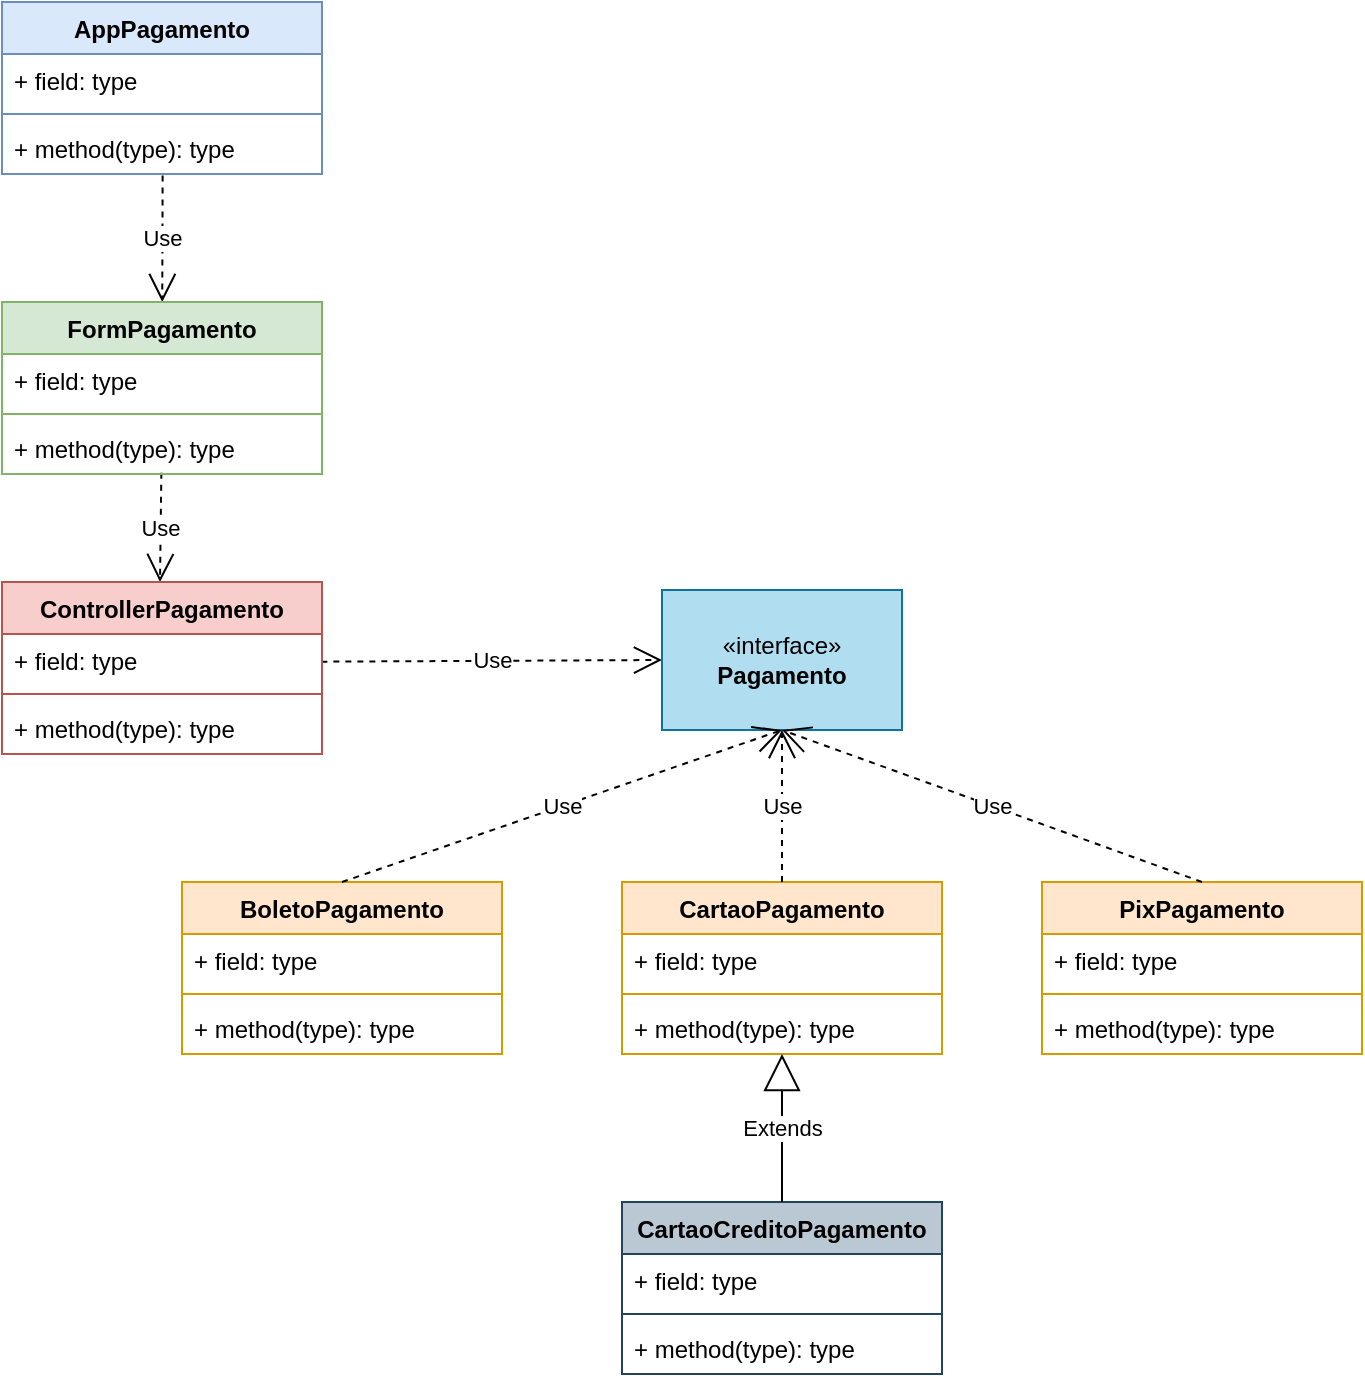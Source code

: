 <mxfile>
    <diagram id="OJmeF8wDbdncfGrIaYeQ" name="Page-1">
        <mxGraphModel dx="896" dy="343" grid="1" gridSize="10" guides="1" tooltips="1" connect="1" arrows="1" fold="1" page="1" pageScale="1" pageWidth="850" pageHeight="1100" math="0" shadow="0">
            <root>
                <mxCell id="0"/>
                <mxCell id="1" parent="0"/>
                <mxCell id="31" value="Use" style="endArrow=open;endSize=12;dashed=1;html=1;exitX=0.502;exitY=1.028;exitDx=0;exitDy=0;exitPerimeter=0;" parent="1" source="46" edge="1">
                    <mxGeometry width="160" relative="1" as="geometry">
                        <mxPoint x="180" y="161" as="sourcePoint"/>
                        <mxPoint x="180.123" y="220" as="targetPoint"/>
                    </mxGeometry>
                </mxCell>
                <mxCell id="34" value="Use" style="endArrow=open;endSize=12;dashed=1;html=1;exitX=0.498;exitY=0.977;exitDx=0;exitDy=0;exitPerimeter=0;" parent="1" source="51" edge="1">
                    <mxGeometry width="160" relative="1" as="geometry">
                        <mxPoint x="179" y="301" as="sourcePoint"/>
                        <mxPoint x="179" y="360" as="targetPoint"/>
                    </mxGeometry>
                </mxCell>
                <mxCell id="35" value="Use" style="endArrow=open;endSize=12;dashed=1;html=1;entryX=0;entryY=0.5;entryDx=0;entryDy=0;exitX=0.998;exitY=0.532;exitDx=0;exitDy=0;exitPerimeter=0;" parent="1" source="53" target="76" edge="1">
                    <mxGeometry width="160" relative="1" as="geometry">
                        <mxPoint x="250" y="400" as="sourcePoint"/>
                        <mxPoint x="424.86" y="400.075" as="targetPoint"/>
                    </mxGeometry>
                </mxCell>
                <mxCell id="43" value="&lt;span style=&quot;color: rgb(0, 0, 0);&quot;&gt;AppPagamento&lt;/span&gt;" style="swimlane;fontStyle=1;align=center;verticalAlign=top;childLayout=stackLayout;horizontal=1;startSize=26;horizontalStack=0;resizeParent=1;resizeParentMax=0;resizeLast=0;collapsible=1;marginBottom=0;whiteSpace=wrap;html=1;fillColor=#dae8fc;strokeColor=#6c8ebf;" parent="1" vertex="1">
                    <mxGeometry x="100" y="70" width="160" height="86" as="geometry"/>
                </mxCell>
                <mxCell id="44" value="+ field: type" style="text;strokeColor=none;fillColor=none;align=left;verticalAlign=top;spacingLeft=4;spacingRight=4;overflow=hidden;rotatable=0;points=[[0,0.5],[1,0.5]];portConstraint=eastwest;whiteSpace=wrap;html=1;" parent="43" vertex="1">
                    <mxGeometry y="26" width="160" height="26" as="geometry"/>
                </mxCell>
                <mxCell id="45" value="" style="line;strokeWidth=1;fillColor=none;align=left;verticalAlign=middle;spacingTop=-1;spacingLeft=3;spacingRight=3;rotatable=0;labelPosition=right;points=[];portConstraint=eastwest;strokeColor=inherit;" parent="43" vertex="1">
                    <mxGeometry y="52" width="160" height="8" as="geometry"/>
                </mxCell>
                <mxCell id="46" value="+ method(type): type" style="text;strokeColor=none;fillColor=none;align=left;verticalAlign=top;spacingLeft=4;spacingRight=4;overflow=hidden;rotatable=0;points=[[0,0.5],[1,0.5]];portConstraint=eastwest;whiteSpace=wrap;html=1;" parent="43" vertex="1">
                    <mxGeometry y="60" width="160" height="26" as="geometry"/>
                </mxCell>
                <mxCell id="48" value="&lt;span style=&quot;color: rgb(0, 0, 0);&quot;&gt;FormPagamento&lt;/span&gt;" style="swimlane;fontStyle=1;align=center;verticalAlign=top;childLayout=stackLayout;horizontal=1;startSize=26;horizontalStack=0;resizeParent=1;resizeParentMax=0;resizeLast=0;collapsible=1;marginBottom=0;whiteSpace=wrap;html=1;fillColor=#d5e8d4;strokeColor=#82b366;" parent="1" vertex="1">
                    <mxGeometry x="100" y="220" width="160" height="86" as="geometry"/>
                </mxCell>
                <mxCell id="49" value="+ field: type" style="text;strokeColor=none;fillColor=none;align=left;verticalAlign=top;spacingLeft=4;spacingRight=4;overflow=hidden;rotatable=0;points=[[0,0.5],[1,0.5]];portConstraint=eastwest;whiteSpace=wrap;html=1;" parent="48" vertex="1">
                    <mxGeometry y="26" width="160" height="26" as="geometry"/>
                </mxCell>
                <mxCell id="50" value="" style="line;strokeWidth=1;fillColor=none;align=left;verticalAlign=middle;spacingTop=-1;spacingLeft=3;spacingRight=3;rotatable=0;labelPosition=right;points=[];portConstraint=eastwest;strokeColor=inherit;" parent="48" vertex="1">
                    <mxGeometry y="52" width="160" height="8" as="geometry"/>
                </mxCell>
                <mxCell id="51" value="+ method(type): type" style="text;strokeColor=none;fillColor=none;align=left;verticalAlign=top;spacingLeft=4;spacingRight=4;overflow=hidden;rotatable=0;points=[[0,0.5],[1,0.5]];portConstraint=eastwest;whiteSpace=wrap;html=1;" parent="48" vertex="1">
                    <mxGeometry y="60" width="160" height="26" as="geometry"/>
                </mxCell>
                <mxCell id="52" value="&lt;span style=&quot;color: rgb(0, 0, 0);&quot;&gt;ControllerPagamento&lt;/span&gt;" style="swimlane;fontStyle=1;align=center;verticalAlign=top;childLayout=stackLayout;horizontal=1;startSize=26;horizontalStack=0;resizeParent=1;resizeParentMax=0;resizeLast=0;collapsible=1;marginBottom=0;whiteSpace=wrap;html=1;fillColor=#f8cecc;strokeColor=#b85450;" parent="1" vertex="1">
                    <mxGeometry x="100" y="360" width="160" height="86" as="geometry"/>
                </mxCell>
                <mxCell id="53" value="+ field: type" style="text;strokeColor=none;fillColor=none;align=left;verticalAlign=top;spacingLeft=4;spacingRight=4;overflow=hidden;rotatable=0;points=[[0,0.5],[1,0.5]];portConstraint=eastwest;whiteSpace=wrap;html=1;" parent="52" vertex="1">
                    <mxGeometry y="26" width="160" height="26" as="geometry"/>
                </mxCell>
                <mxCell id="54" value="" style="line;strokeWidth=1;fillColor=none;align=left;verticalAlign=middle;spacingTop=-1;spacingLeft=3;spacingRight=3;rotatable=0;labelPosition=right;points=[];portConstraint=eastwest;strokeColor=inherit;" parent="52" vertex="1">
                    <mxGeometry y="52" width="160" height="8" as="geometry"/>
                </mxCell>
                <mxCell id="55" value="+ method(type): type" style="text;strokeColor=none;fillColor=none;align=left;verticalAlign=top;spacingLeft=4;spacingRight=4;overflow=hidden;rotatable=0;points=[[0,0.5],[1,0.5]];portConstraint=eastwest;whiteSpace=wrap;html=1;" parent="52" vertex="1">
                    <mxGeometry y="60" width="160" height="26" as="geometry"/>
                </mxCell>
                <mxCell id="60" value="&lt;span style=&quot;color: rgb(0, 0, 0);&quot;&gt;BoletoPagamento&lt;/span&gt;" style="swimlane;fontStyle=1;align=center;verticalAlign=top;childLayout=stackLayout;horizontal=1;startSize=26;horizontalStack=0;resizeParent=1;resizeParentMax=0;resizeLast=0;collapsible=1;marginBottom=0;whiteSpace=wrap;html=1;fillColor=#ffe6cc;strokeColor=#d79b00;" parent="1" vertex="1">
                    <mxGeometry x="190" y="510" width="160" height="86" as="geometry"/>
                </mxCell>
                <mxCell id="61" value="+ field: type" style="text;strokeColor=none;fillColor=none;align=left;verticalAlign=top;spacingLeft=4;spacingRight=4;overflow=hidden;rotatable=0;points=[[0,0.5],[1,0.5]];portConstraint=eastwest;whiteSpace=wrap;html=1;" parent="60" vertex="1">
                    <mxGeometry y="26" width="160" height="26" as="geometry"/>
                </mxCell>
                <mxCell id="62" value="" style="line;strokeWidth=1;fillColor=none;align=left;verticalAlign=middle;spacingTop=-1;spacingLeft=3;spacingRight=3;rotatable=0;labelPosition=right;points=[];portConstraint=eastwest;strokeColor=inherit;" parent="60" vertex="1">
                    <mxGeometry y="52" width="160" height="8" as="geometry"/>
                </mxCell>
                <mxCell id="63" value="+ method(type): type" style="text;strokeColor=none;fillColor=none;align=left;verticalAlign=top;spacingLeft=4;spacingRight=4;overflow=hidden;rotatable=0;points=[[0,0.5],[1,0.5]];portConstraint=eastwest;whiteSpace=wrap;html=1;" parent="60" vertex="1">
                    <mxGeometry y="60" width="160" height="26" as="geometry"/>
                </mxCell>
                <mxCell id="68" value="&lt;span style=&quot;color: rgb(0, 0, 0);&quot;&gt;CartaoPagamento&lt;/span&gt;" style="swimlane;fontStyle=1;align=center;verticalAlign=top;childLayout=stackLayout;horizontal=1;startSize=26;horizontalStack=0;resizeParent=1;resizeParentMax=0;resizeLast=0;collapsible=1;marginBottom=0;whiteSpace=wrap;html=1;fillColor=#ffe6cc;strokeColor=#d79b00;" parent="1" vertex="1">
                    <mxGeometry x="410" y="510" width="160" height="86" as="geometry"/>
                </mxCell>
                <mxCell id="69" value="+ field: type" style="text;strokeColor=none;fillColor=none;align=left;verticalAlign=top;spacingLeft=4;spacingRight=4;overflow=hidden;rotatable=0;points=[[0,0.5],[1,0.5]];portConstraint=eastwest;whiteSpace=wrap;html=1;" parent="68" vertex="1">
                    <mxGeometry y="26" width="160" height="26" as="geometry"/>
                </mxCell>
                <mxCell id="70" value="" style="line;strokeWidth=1;fillColor=none;align=left;verticalAlign=middle;spacingTop=-1;spacingLeft=3;spacingRight=3;rotatable=0;labelPosition=right;points=[];portConstraint=eastwest;strokeColor=inherit;" parent="68" vertex="1">
                    <mxGeometry y="52" width="160" height="8" as="geometry"/>
                </mxCell>
                <mxCell id="71" value="+ method(type): type" style="text;strokeColor=none;fillColor=none;align=left;verticalAlign=top;spacingLeft=4;spacingRight=4;overflow=hidden;rotatable=0;points=[[0,0.5],[1,0.5]];portConstraint=eastwest;whiteSpace=wrap;html=1;" parent="68" vertex="1">
                    <mxGeometry y="60" width="160" height="26" as="geometry"/>
                </mxCell>
                <mxCell id="72" value="&lt;span style=&quot;color: rgb(0, 0, 0);&quot;&gt;PixPagamento&lt;/span&gt;" style="swimlane;fontStyle=1;align=center;verticalAlign=top;childLayout=stackLayout;horizontal=1;startSize=26;horizontalStack=0;resizeParent=1;resizeParentMax=0;resizeLast=0;collapsible=1;marginBottom=0;whiteSpace=wrap;html=1;fillColor=#ffe6cc;strokeColor=#d79b00;" parent="1" vertex="1">
                    <mxGeometry x="620" y="510" width="160" height="86" as="geometry"/>
                </mxCell>
                <mxCell id="73" value="+ field: type" style="text;strokeColor=none;fillColor=none;align=left;verticalAlign=top;spacingLeft=4;spacingRight=4;overflow=hidden;rotatable=0;points=[[0,0.5],[1,0.5]];portConstraint=eastwest;whiteSpace=wrap;html=1;" parent="72" vertex="1">
                    <mxGeometry y="26" width="160" height="26" as="geometry"/>
                </mxCell>
                <mxCell id="74" value="" style="line;strokeWidth=1;fillColor=none;align=left;verticalAlign=middle;spacingTop=-1;spacingLeft=3;spacingRight=3;rotatable=0;labelPosition=right;points=[];portConstraint=eastwest;strokeColor=inherit;" parent="72" vertex="1">
                    <mxGeometry y="52" width="160" height="8" as="geometry"/>
                </mxCell>
                <mxCell id="75" value="+ method(type): type" style="text;strokeColor=none;fillColor=none;align=left;verticalAlign=top;spacingLeft=4;spacingRight=4;overflow=hidden;rotatable=0;points=[[0,0.5],[1,0.5]];portConstraint=eastwest;whiteSpace=wrap;html=1;" parent="72" vertex="1">
                    <mxGeometry y="60" width="160" height="26" as="geometry"/>
                </mxCell>
                <mxCell id="76" value="«interface»&lt;br&gt;&lt;b&gt;Pagamento&lt;/b&gt;" style="html=1;whiteSpace=wrap;fillColor=#b1ddf0;strokeColor=#10739e;" parent="1" vertex="1">
                    <mxGeometry x="430" y="364" width="120" height="70" as="geometry"/>
                </mxCell>
                <mxCell id="77" value="Use" style="endArrow=open;endSize=12;dashed=1;html=1;exitX=0.5;exitY=0;exitDx=0;exitDy=0;entryX=0.5;entryY=1;entryDx=0;entryDy=0;" parent="1" source="60" target="76" edge="1">
                    <mxGeometry width="160" relative="1" as="geometry">
                        <mxPoint x="440" y="430" as="sourcePoint"/>
                        <mxPoint x="600" y="430" as="targetPoint"/>
                    </mxGeometry>
                </mxCell>
                <mxCell id="78" value="Use" style="endArrow=open;endSize=12;dashed=1;html=1;exitX=0.5;exitY=0;exitDx=0;exitDy=0;entryX=0.5;entryY=1;entryDx=0;entryDy=0;" parent="1" source="68" target="76" edge="1">
                    <mxGeometry width="160" relative="1" as="geometry">
                        <mxPoint x="440" y="430" as="sourcePoint"/>
                        <mxPoint x="600" y="430" as="targetPoint"/>
                    </mxGeometry>
                </mxCell>
                <mxCell id="79" value="Use" style="endArrow=open;endSize=12;dashed=1;html=1;exitX=0.5;exitY=0;exitDx=0;exitDy=0;entryX=0.5;entryY=1;entryDx=0;entryDy=0;" parent="1" source="72" target="76" edge="1">
                    <mxGeometry width="160" relative="1" as="geometry">
                        <mxPoint x="440" y="430" as="sourcePoint"/>
                        <mxPoint x="600" y="430" as="targetPoint"/>
                    </mxGeometry>
                </mxCell>
                <mxCell id="80" value="&lt;span style=&quot;color: rgb(0, 0, 0);&quot;&gt;CartaoCreditoPagamento&lt;/span&gt;" style="swimlane;fontStyle=1;align=center;verticalAlign=top;childLayout=stackLayout;horizontal=1;startSize=26;horizontalStack=0;resizeParent=1;resizeParentMax=0;resizeLast=0;collapsible=1;marginBottom=0;whiteSpace=wrap;html=1;fillColor=#bac8d3;strokeColor=#23445d;" parent="1" vertex="1">
                    <mxGeometry x="410" y="670" width="160" height="86" as="geometry"/>
                </mxCell>
                <mxCell id="81" value="+ field: type" style="text;strokeColor=none;fillColor=none;align=left;verticalAlign=top;spacingLeft=4;spacingRight=4;overflow=hidden;rotatable=0;points=[[0,0.5],[1,0.5]];portConstraint=eastwest;whiteSpace=wrap;html=1;" parent="80" vertex="1">
                    <mxGeometry y="26" width="160" height="26" as="geometry"/>
                </mxCell>
                <mxCell id="82" value="" style="line;strokeWidth=1;fillColor=none;align=left;verticalAlign=middle;spacingTop=-1;spacingLeft=3;spacingRight=3;rotatable=0;labelPosition=right;points=[];portConstraint=eastwest;strokeColor=inherit;" parent="80" vertex="1">
                    <mxGeometry y="52" width="160" height="8" as="geometry"/>
                </mxCell>
                <mxCell id="83" value="+ method(type): type" style="text;strokeColor=none;fillColor=none;align=left;verticalAlign=top;spacingLeft=4;spacingRight=4;overflow=hidden;rotatable=0;points=[[0,0.5],[1,0.5]];portConstraint=eastwest;whiteSpace=wrap;html=1;" parent="80" vertex="1">
                    <mxGeometry y="60" width="160" height="26" as="geometry"/>
                </mxCell>
                <mxCell id="85" value="Extends" style="endArrow=block;endSize=16;endFill=0;html=1;exitX=0.5;exitY=0;exitDx=0;exitDy=0;entryX=0.5;entryY=1;entryDx=0;entryDy=0;" parent="1" source="80" target="68" edge="1">
                    <mxGeometry width="160" relative="1" as="geometry">
                        <mxPoint x="550" y="660" as="sourcePoint"/>
                        <mxPoint x="490" y="600" as="targetPoint"/>
                        <mxPoint as="offset"/>
                    </mxGeometry>
                </mxCell>
            </root>
        </mxGraphModel>
    </diagram>
</mxfile>